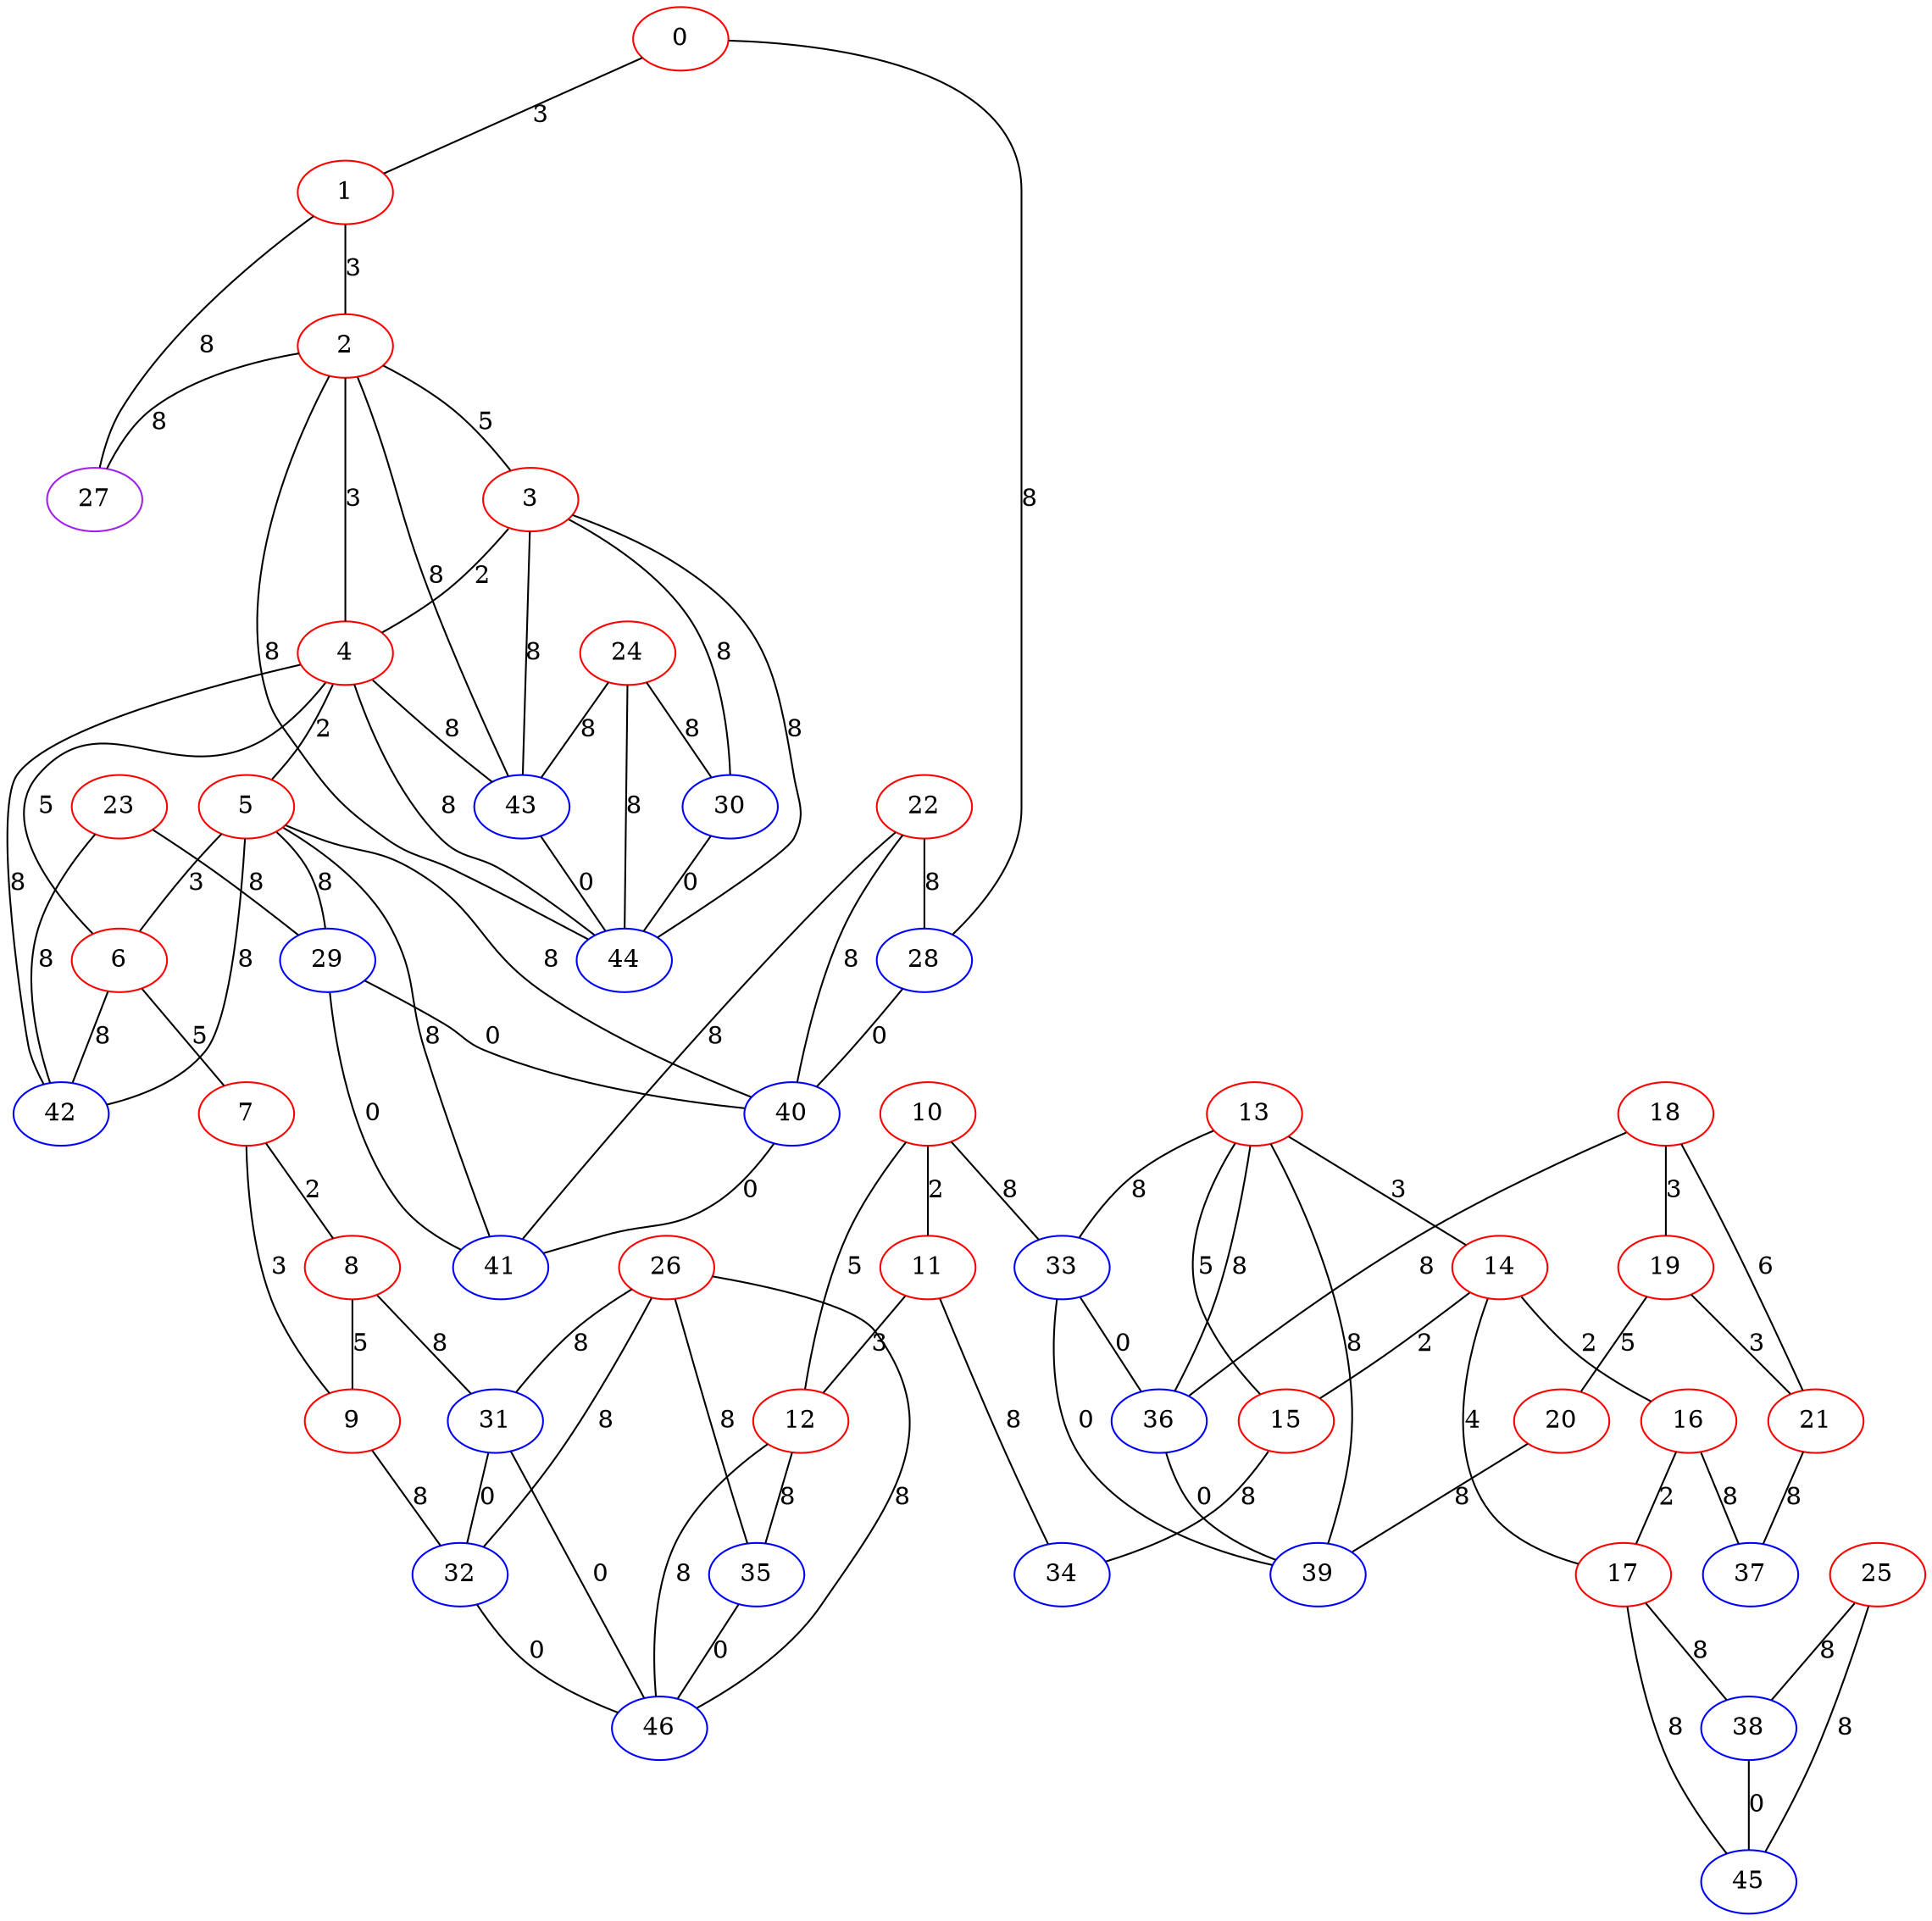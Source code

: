graph "" {
0 [color=red, weight=1];
1 [color=red, weight=1];
2 [color=red, weight=1];
3 [color=red, weight=1];
4 [color=red, weight=1];
5 [color=red, weight=1];
6 [color=red, weight=1];
7 [color=red, weight=1];
8 [color=red, weight=1];
9 [color=red, weight=1];
10 [color=red, weight=1];
11 [color=red, weight=1];
12 [color=red, weight=1];
13 [color=red, weight=1];
14 [color=red, weight=1];
15 [color=red, weight=1];
16 [color=red, weight=1];
17 [color=red, weight=1];
18 [color=red, weight=1];
19 [color=red, weight=1];
20 [color=red, weight=1];
21 [color=red, weight=1];
22 [color=red, weight=1];
23 [color=red, weight=1];
24 [color=red, weight=1];
25 [color=red, weight=1];
26 [color=red, weight=1];
27 [color=purple, weight=4];
28 [color=blue, weight=3];
29 [color=blue, weight=3];
30 [color=blue, weight=3];
31 [color=blue, weight=3];
32 [color=blue, weight=3];
33 [color=blue, weight=3];
34 [color=blue, weight=3];
35 [color=blue, weight=3];
36 [color=blue, weight=3];
37 [color=blue, weight=3];
38 [color=blue, weight=3];
39 [color=blue, weight=3];
40 [color=blue, weight=3];
41 [color=blue, weight=3];
42 [color=blue, weight=3];
43 [color=blue, weight=3];
44 [color=blue, weight=3];
45 [color=blue, weight=3];
46 [color=blue, weight=3];
0 -- 1  [key=0, label=3];
0 -- 28  [key=0, label=8];
1 -- 2  [key=0, label=3];
1 -- 27  [key=0, label=8];
2 -- 3  [key=0, label=5];
2 -- 4  [key=0, label=3];
2 -- 43  [key=0, label=8];
2 -- 44  [key=0, label=8];
2 -- 27  [key=0, label=8];
3 -- 44  [key=0, label=8];
3 -- 43  [key=0, label=8];
3 -- 4  [key=0, label=2];
3 -- 30  [key=0, label=8];
4 -- 5  [key=0, label=2];
4 -- 6  [key=0, label=5];
4 -- 42  [key=0, label=8];
4 -- 43  [key=0, label=8];
4 -- 44  [key=0, label=8];
5 -- 6  [key=0, label=3];
5 -- 40  [key=0, label=8];
5 -- 41  [key=0, label=8];
5 -- 42  [key=0, label=8];
5 -- 29  [key=0, label=8];
6 -- 42  [key=0, label=8];
6 -- 7  [key=0, label=5];
7 -- 8  [key=0, label=2];
7 -- 9  [key=0, label=3];
8 -- 9  [key=0, label=5];
8 -- 31  [key=0, label=8];
9 -- 32  [key=0, label=8];
10 -- 33  [key=0, label=8];
10 -- 11  [key=0, label=2];
10 -- 12  [key=0, label=5];
11 -- 12  [key=0, label=3];
11 -- 34  [key=0, label=8];
12 -- 35  [key=0, label=8];
12 -- 46  [key=0, label=8];
13 -- 33  [key=0, label=8];
13 -- 39  [key=0, label=8];
13 -- 36  [key=0, label=8];
13 -- 14  [key=0, label=3];
13 -- 15  [key=0, label=5];
14 -- 16  [key=0, label=2];
14 -- 17  [key=0, label=4];
14 -- 15  [key=0, label=2];
15 -- 34  [key=0, label=8];
16 -- 17  [key=0, label=2];
16 -- 37  [key=0, label=8];
17 -- 38  [key=0, label=8];
17 -- 45  [key=0, label=8];
18 -- 19  [key=0, label=3];
18 -- 36  [key=0, label=8];
18 -- 21  [key=0, label=6];
19 -- 20  [key=0, label=5];
19 -- 21  [key=0, label=3];
20 -- 39  [key=0, label=8];
21 -- 37  [key=0, label=8];
22 -- 40  [key=0, label=8];
22 -- 41  [key=0, label=8];
22 -- 28  [key=0, label=8];
23 -- 42  [key=0, label=8];
23 -- 29  [key=0, label=8];
24 -- 43  [key=0, label=8];
24 -- 44  [key=0, label=8];
24 -- 30  [key=0, label=8];
25 -- 45  [key=0, label=8];
25 -- 38  [key=0, label=8];
26 -- 32  [key=0, label=8];
26 -- 35  [key=0, label=8];
26 -- 46  [key=0, label=8];
26 -- 31  [key=0, label=8];
28 -- 40  [key=0, label=0];
29 -- 40  [key=0, label=0];
29 -- 41  [key=0, label=0];
30 -- 44  [key=0, label=0];
31 -- 32  [key=0, label=0];
31 -- 46  [key=0, label=0];
32 -- 46  [key=0, label=0];
33 -- 36  [key=0, label=0];
33 -- 39  [key=0, label=0];
35 -- 46  [key=0, label=0];
36 -- 39  [key=0, label=0];
38 -- 45  [key=0, label=0];
40 -- 41  [key=0, label=0];
43 -- 44  [key=0, label=0];
}
